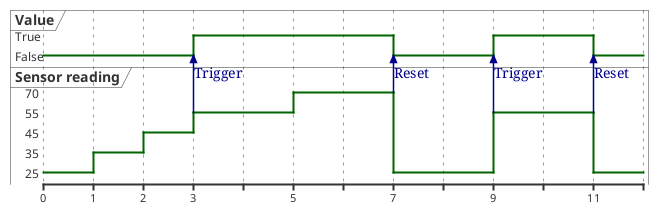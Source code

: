 @startuml


robust "Value" as V
robust "Sensor reading" as SR


@0
V  is False
SR is 25

@+1
SR is 35

@+1
SR is 45

@+1
SR is 55
V  is True
SR-> V : Trigger

@+2
SR is 70

@+2
SR is 25
V  is False
SR-> V : Reset

@+2
SR is 55
V  is True
SR-> V : Trigger

@+2
SR is 25
V  is False
SR-> V : Reset

@enduml
